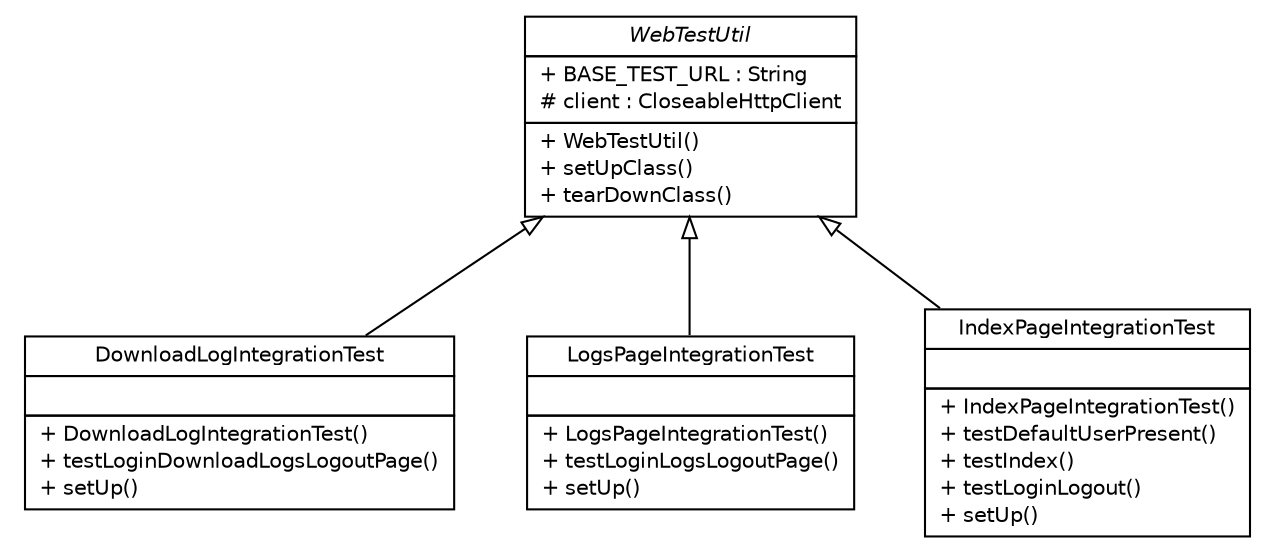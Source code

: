 #!/usr/local/bin/dot
#
# Class diagram 
# Generated by UMLGraph version R5_6-24-gf6e263 (http://www.umlgraph.org/)
#

digraph G {
	edge [fontname="Helvetica",fontsize=10,labelfontname="Helvetica",labelfontsize=10];
	node [fontname="Helvetica",fontsize=10,shape=plaintext];
	nodesep=0.25;
	ranksep=0.5;
	// nl.b3p.web.DownloadLogIntegrationTest
	c65 [label=<<table title="nl.b3p.web.DownloadLogIntegrationTest" border="0" cellborder="1" cellspacing="0" cellpadding="2" port="p" href="./DownloadLogIntegrationTest.html">
		<tr><td><table border="0" cellspacing="0" cellpadding="1">
<tr><td align="center" balign="center"> DownloadLogIntegrationTest </td></tr>
		</table></td></tr>
		<tr><td><table border="0" cellspacing="0" cellpadding="1">
<tr><td align="left" balign="left">  </td></tr>
		</table></td></tr>
		<tr><td><table border="0" cellspacing="0" cellpadding="1">
<tr><td align="left" balign="left"> + DownloadLogIntegrationTest() </td></tr>
<tr><td align="left" balign="left"> + testLoginDownloadLogsLogoutPage() </td></tr>
<tr><td align="left" balign="left"> + setUp() </td></tr>
		</table></td></tr>
		</table>>, URL="./DownloadLogIntegrationTest.html", fontname="Helvetica", fontcolor="black", fontsize=10.0];
	// nl.b3p.web.WebTestUtil
	c66 [label=<<table title="nl.b3p.web.WebTestUtil" border="0" cellborder="1" cellspacing="0" cellpadding="2" port="p" href="./WebTestUtil.html">
		<tr><td><table border="0" cellspacing="0" cellpadding="1">
<tr><td align="center" balign="center"><font face="Helvetica-Oblique"> WebTestUtil </font></td></tr>
		</table></td></tr>
		<tr><td><table border="0" cellspacing="0" cellpadding="1">
<tr><td align="left" balign="left"> + BASE_TEST_URL : String </td></tr>
<tr><td align="left" balign="left"> # client : CloseableHttpClient </td></tr>
		</table></td></tr>
		<tr><td><table border="0" cellspacing="0" cellpadding="1">
<tr><td align="left" balign="left"> + WebTestUtil() </td></tr>
<tr><td align="left" balign="left"> + setUpClass() </td></tr>
<tr><td align="left" balign="left"> + tearDownClass() </td></tr>
		</table></td></tr>
		</table>>, URL="./WebTestUtil.html", fontname="Helvetica", fontcolor="black", fontsize=10.0];
	// nl.b3p.web.LogsPageIntegrationTest
	c67 [label=<<table title="nl.b3p.web.LogsPageIntegrationTest" border="0" cellborder="1" cellspacing="0" cellpadding="2" port="p" href="./LogsPageIntegrationTest.html">
		<tr><td><table border="0" cellspacing="0" cellpadding="1">
<tr><td align="center" balign="center"> LogsPageIntegrationTest </td></tr>
		</table></td></tr>
		<tr><td><table border="0" cellspacing="0" cellpadding="1">
<tr><td align="left" balign="left">  </td></tr>
		</table></td></tr>
		<tr><td><table border="0" cellspacing="0" cellpadding="1">
<tr><td align="left" balign="left"> + LogsPageIntegrationTest() </td></tr>
<tr><td align="left" balign="left"> + testLoginLogsLogoutPage() </td></tr>
<tr><td align="left" balign="left"> + setUp() </td></tr>
		</table></td></tr>
		</table>>, URL="./LogsPageIntegrationTest.html", fontname="Helvetica", fontcolor="black", fontsize=10.0];
	// nl.b3p.web.IndexPageIntegrationTest
	c68 [label=<<table title="nl.b3p.web.IndexPageIntegrationTest" border="0" cellborder="1" cellspacing="0" cellpadding="2" port="p" href="./IndexPageIntegrationTest.html">
		<tr><td><table border="0" cellspacing="0" cellpadding="1">
<tr><td align="center" balign="center"> IndexPageIntegrationTest </td></tr>
		</table></td></tr>
		<tr><td><table border="0" cellspacing="0" cellpadding="1">
<tr><td align="left" balign="left">  </td></tr>
		</table></td></tr>
		<tr><td><table border="0" cellspacing="0" cellpadding="1">
<tr><td align="left" balign="left"> + IndexPageIntegrationTest() </td></tr>
<tr><td align="left" balign="left"> + testDefaultUserPresent() </td></tr>
<tr><td align="left" balign="left"> + testIndex() </td></tr>
<tr><td align="left" balign="left"> + testLoginLogout() </td></tr>
<tr><td align="left" balign="left"> + setUp() </td></tr>
		</table></td></tr>
		</table>>, URL="./IndexPageIntegrationTest.html", fontname="Helvetica", fontcolor="black", fontsize=10.0];
	//nl.b3p.web.DownloadLogIntegrationTest extends nl.b3p.web.WebTestUtil
	c66:p -> c65:p [dir=back,arrowtail=empty];
	//nl.b3p.web.LogsPageIntegrationTest extends nl.b3p.web.WebTestUtil
	c66:p -> c67:p [dir=back,arrowtail=empty];
	//nl.b3p.web.IndexPageIntegrationTest extends nl.b3p.web.WebTestUtil
	c66:p -> c68:p [dir=back,arrowtail=empty];
}

